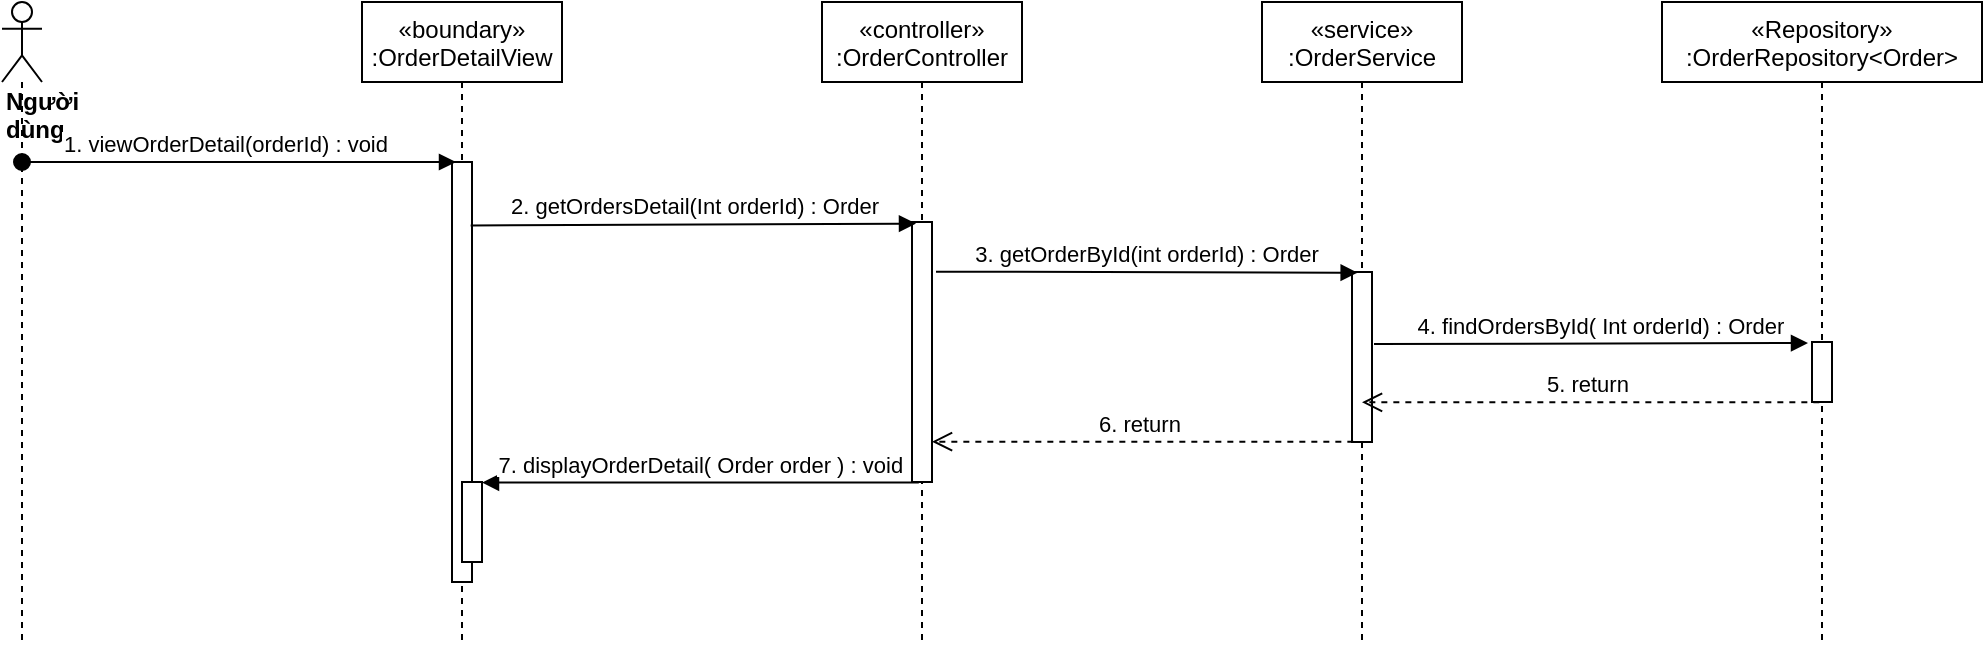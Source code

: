 <mxfile version="14.6.13" type="device"><diagram id="kgpKYQtTHZ0yAKxKKP6v" name="Page-1"><mxGraphModel dx="1108" dy="425" grid="1" gridSize="10" guides="1" tooltips="1" connect="1" arrows="1" fold="1" page="1" pageScale="1" pageWidth="850" pageHeight="1100" math="0" shadow="0"><root><mxCell id="0"/><mxCell id="1" parent="0"/><mxCell id="MMp3LklvygZy1nA9mj0z-1" value="«boundary»&#10;:OrderDetailView" style="shape=umlLifeline;perimeter=lifelinePerimeter;container=1;collapsible=0;recursiveResize=0;rounded=0;shadow=0;strokeWidth=1;" parent="1" vertex="1"><mxGeometry x="450" y="80" width="100" height="320" as="geometry"/></mxCell><mxCell id="MMp3LklvygZy1nA9mj0z-2" value="" style="points=[];perimeter=orthogonalPerimeter;rounded=0;shadow=0;strokeWidth=1;" parent="MMp3LklvygZy1nA9mj0z-1" vertex="1"><mxGeometry x="45" y="80" width="10" height="210" as="geometry"/></mxCell><mxCell id="MMp3LklvygZy1nA9mj0z-3" value="" style="html=1;points=[];perimeter=orthogonalPerimeter;" parent="MMp3LklvygZy1nA9mj0z-1" vertex="1"><mxGeometry x="50" y="240" width="10" height="40" as="geometry"/></mxCell><mxCell id="MMp3LklvygZy1nA9mj0z-4" value="«controller»&#10;:OrderController" style="shape=umlLifeline;perimeter=lifelinePerimeter;container=1;collapsible=0;recursiveResize=0;rounded=0;shadow=0;strokeWidth=1;" parent="1" vertex="1"><mxGeometry x="680" y="80" width="100" height="320" as="geometry"/></mxCell><mxCell id="MMp3LklvygZy1nA9mj0z-5" value="" style="points=[];perimeter=orthogonalPerimeter;rounded=0;shadow=0;strokeWidth=1;" parent="MMp3LklvygZy1nA9mj0z-4" vertex="1"><mxGeometry x="45" y="110" width="10" height="130" as="geometry"/></mxCell><mxCell id="MMp3LklvygZy1nA9mj0z-6" value="&lt;div&gt;&lt;b&gt;Người dùng&lt;/b&gt;&lt;/div&gt;" style="shape=umlLifeline;participant=umlActor;perimeter=lifelinePerimeter;whiteSpace=wrap;html=1;container=1;collapsible=0;recursiveResize=0;verticalAlign=top;spacingTop=36;outlineConnect=0;align=left;" parent="1" vertex="1"><mxGeometry x="270" y="80" width="20" height="320" as="geometry"/></mxCell><mxCell id="MMp3LklvygZy1nA9mj0z-7" value="1. viewOrderDetail(orderId) : void" style="verticalAlign=bottom;startArrow=oval;endArrow=block;startSize=8;shadow=0;strokeWidth=1;entryX=0.2;entryY=0;entryDx=0;entryDy=0;entryPerimeter=0;" parent="1" source="MMp3LklvygZy1nA9mj0z-6" target="MMp3LklvygZy1nA9mj0z-2" edge="1"><mxGeometry x="-0.06" relative="1" as="geometry"><mxPoint x="100" y="170" as="sourcePoint"/><mxPoint as="offset"/><mxPoint x="294.4" y="160.8" as="targetPoint"/></mxGeometry></mxCell><mxCell id="MMp3LklvygZy1nA9mj0z-8" value="«service»&#10;:OrderService" style="shape=umlLifeline;perimeter=lifelinePerimeter;container=1;collapsible=0;recursiveResize=0;rounded=0;shadow=0;strokeWidth=1;" parent="1" vertex="1"><mxGeometry x="900" y="80" width="100" height="320" as="geometry"/></mxCell><mxCell id="MMp3LklvygZy1nA9mj0z-9" value="" style="points=[];perimeter=orthogonalPerimeter;rounded=0;shadow=0;strokeWidth=1;" parent="MMp3LklvygZy1nA9mj0z-8" vertex="1"><mxGeometry x="45" y="135" width="10" height="85" as="geometry"/></mxCell><mxCell id="MMp3LklvygZy1nA9mj0z-10" value="2. getOrdersDetail(Int orderId) : Order" style="html=1;verticalAlign=bottom;endArrow=block;exitX=0.933;exitY=0.151;exitDx=0;exitDy=0;exitPerimeter=0;entryX=0.2;entryY=0.006;entryDx=0;entryDy=0;entryPerimeter=0;" parent="1" source="MMp3LklvygZy1nA9mj0z-2" target="MMp3LklvygZy1nA9mj0z-5" edge="1"><mxGeometry width="80" relative="1" as="geometry"><mxPoint x="320" y="248" as="sourcePoint"/><mxPoint x="700" y="228" as="targetPoint"/></mxGeometry></mxCell><mxCell id="MMp3LklvygZy1nA9mj0z-11" value="3. getOrderById(int orderId) : Order" style="html=1;verticalAlign=bottom;endArrow=block;entryX=0.283;entryY=0.004;entryDx=0;entryDy=0;entryPerimeter=0;exitX=1.2;exitY=0.191;exitDx=0;exitDy=0;exitPerimeter=0;" parent="1" source="MMp3LklvygZy1nA9mj0z-5" target="MMp3LklvygZy1nA9mj0z-9" edge="1"><mxGeometry width="80" relative="1" as="geometry"><mxPoint x="780" y="240" as="sourcePoint"/><mxPoint x="760" y="280" as="targetPoint"/></mxGeometry></mxCell><mxCell id="MMp3LklvygZy1nA9mj0z-12" value="«Repository»&#10;:OrderRepository&lt;Order&gt;" style="shape=umlLifeline;perimeter=lifelinePerimeter;container=1;collapsible=0;recursiveResize=0;rounded=0;shadow=0;strokeWidth=1;" parent="1" vertex="1"><mxGeometry x="1100" y="80" width="160" height="320" as="geometry"/></mxCell><mxCell id="MMp3LklvygZy1nA9mj0z-13" value="" style="points=[];perimeter=orthogonalPerimeter;rounded=0;shadow=0;strokeWidth=1;" parent="MMp3LklvygZy1nA9mj0z-12" vertex="1"><mxGeometry x="75" y="170" width="10" height="30" as="geometry"/></mxCell><mxCell id="MMp3LklvygZy1nA9mj0z-14" value="4. findOrdersById( Int orderId) : Order" style="html=1;verticalAlign=bottom;endArrow=block;entryX=-0.2;entryY=0.017;entryDx=0;entryDy=0;entryPerimeter=0;" parent="1" target="MMp3LklvygZy1nA9mj0z-13" edge="1"><mxGeometry x="0.041" width="80" relative="1" as="geometry"><mxPoint x="956" y="251" as="sourcePoint"/><mxPoint x="1110" y="297" as="targetPoint"/><mxPoint as="offset"/></mxGeometry></mxCell><mxCell id="MMp3LklvygZy1nA9mj0z-15" value="5. return&amp;nbsp;" style="html=1;verticalAlign=bottom;endArrow=open;dashed=1;endSize=8;exitX=0.367;exitY=1.006;exitDx=0;exitDy=0;exitPerimeter=0;" parent="1" source="MMp3LklvygZy1nA9mj0z-13" target="MMp3LklvygZy1nA9mj0z-8" edge="1"><mxGeometry relative="1" as="geometry"><mxPoint x="1000" y="360" as="sourcePoint"/><mxPoint x="957" y="276" as="targetPoint"/></mxGeometry></mxCell><mxCell id="MMp3LklvygZy1nA9mj0z-16" value="6. return&amp;nbsp;" style="html=1;verticalAlign=bottom;endArrow=open;dashed=1;endSize=8;exitX=0.067;exitY=0.998;exitDx=0;exitDy=0;exitPerimeter=0;" parent="1" source="MMp3LklvygZy1nA9mj0z-9" target="MMp3LklvygZy1nA9mj0z-5" edge="1"><mxGeometry relative="1" as="geometry"><mxPoint x="910" y="354" as="sourcePoint"/><mxPoint x="650" y="370" as="targetPoint"/></mxGeometry></mxCell><mxCell id="MMp3LklvygZy1nA9mj0z-17" value="7. displayOrderDetail( Order order ) : void" style="verticalAlign=bottom;endArrow=block;shadow=0;strokeWidth=1;exitX=0.34;exitY=1.002;exitDx=0;exitDy=0;exitPerimeter=0;" parent="1" source="MMp3LklvygZy1nA9mj0z-5" target="MMp3LklvygZy1nA9mj0z-3" edge="1"><mxGeometry relative="1" as="geometry"><mxPoint x="565" y="370" as="sourcePoint"/><mxPoint x="350" y="401" as="targetPoint"/></mxGeometry></mxCell></root></mxGraphModel></diagram></mxfile>
